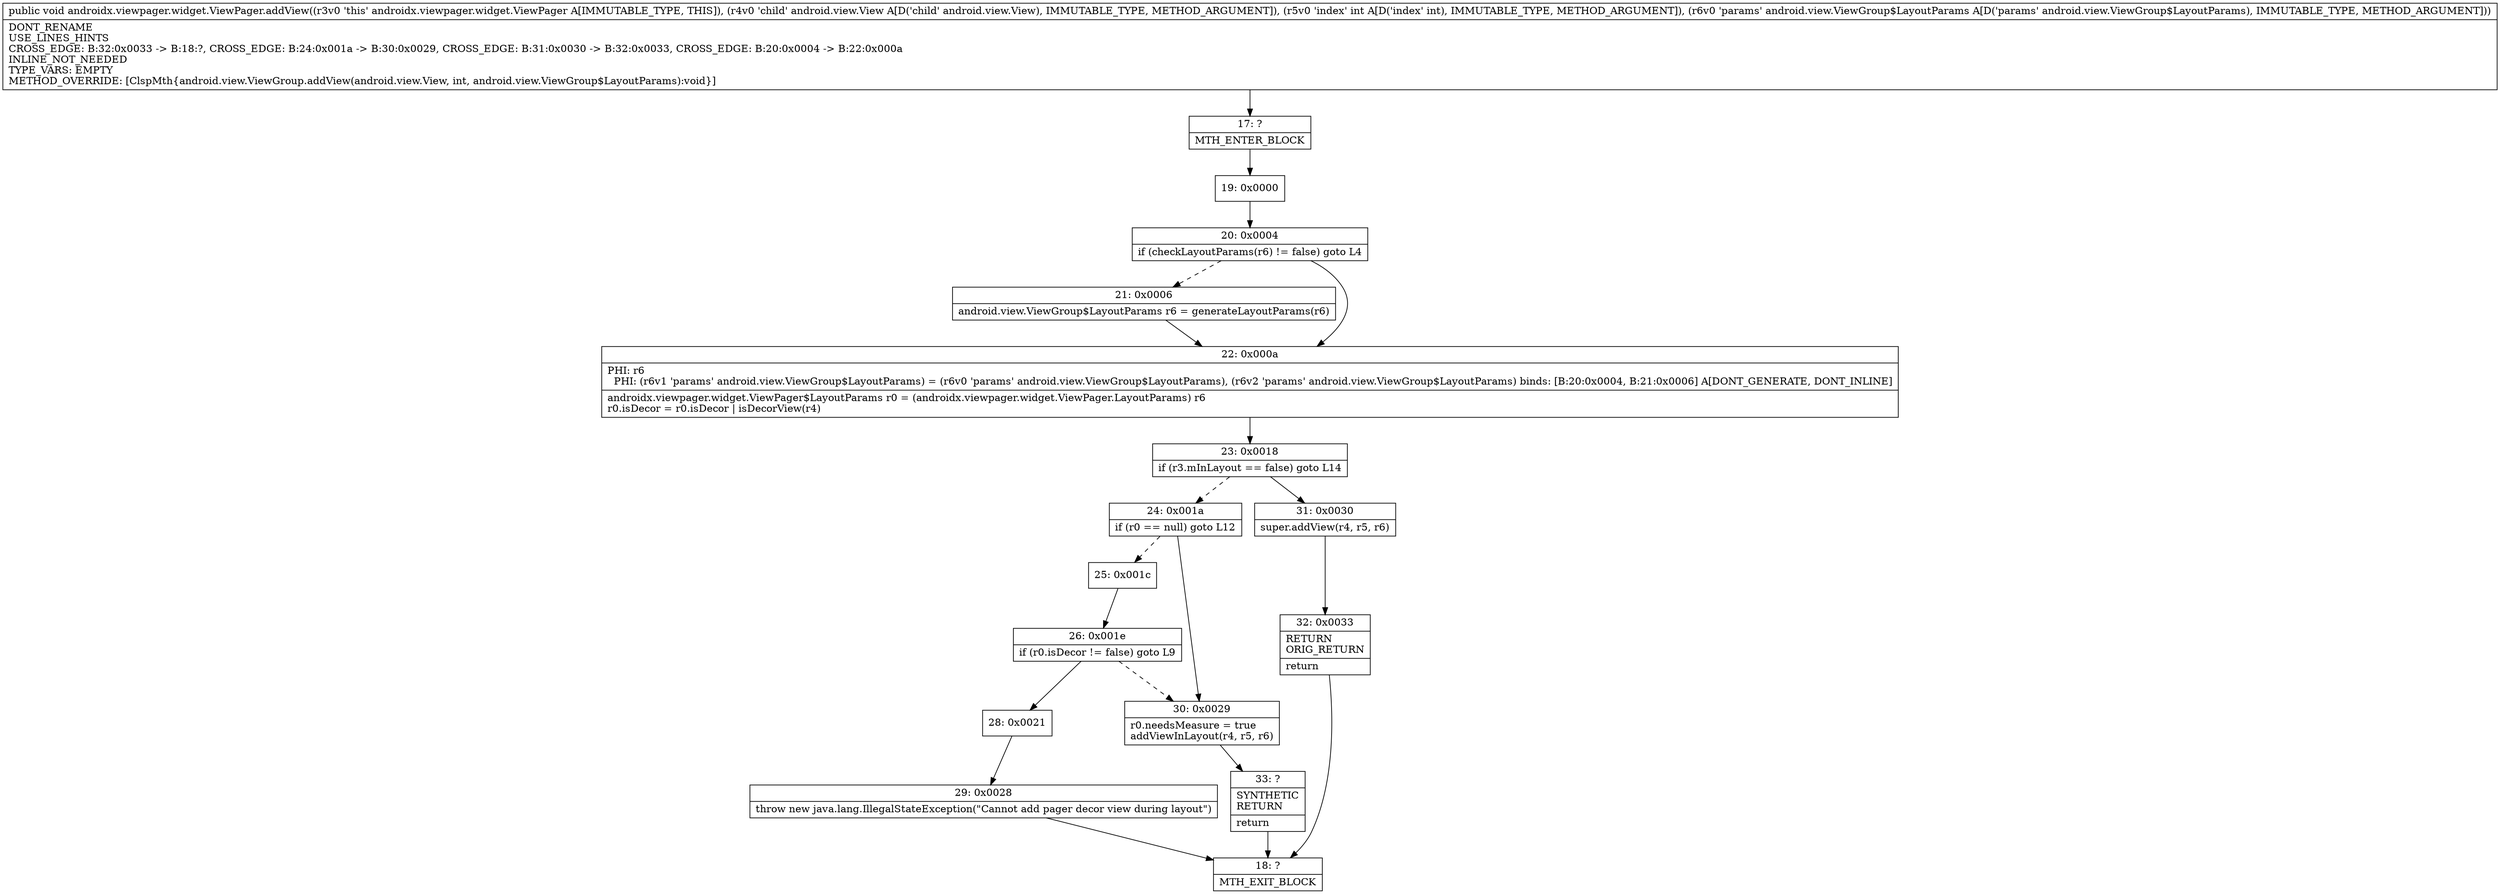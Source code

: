 digraph "CFG forandroidx.viewpager.widget.ViewPager.addView(Landroid\/view\/View;ILandroid\/view\/ViewGroup$LayoutParams;)V" {
Node_17 [shape=record,label="{17\:\ ?|MTH_ENTER_BLOCK\l}"];
Node_19 [shape=record,label="{19\:\ 0x0000}"];
Node_20 [shape=record,label="{20\:\ 0x0004|if (checkLayoutParams(r6) != false) goto L4\l}"];
Node_21 [shape=record,label="{21\:\ 0x0006|android.view.ViewGroup$LayoutParams r6 = generateLayoutParams(r6)\l}"];
Node_22 [shape=record,label="{22\:\ 0x000a|PHI: r6 \l  PHI: (r6v1 'params' android.view.ViewGroup$LayoutParams) = (r6v0 'params' android.view.ViewGroup$LayoutParams), (r6v2 'params' android.view.ViewGroup$LayoutParams) binds: [B:20:0x0004, B:21:0x0006] A[DONT_GENERATE, DONT_INLINE]\l|androidx.viewpager.widget.ViewPager$LayoutParams r0 = (androidx.viewpager.widget.ViewPager.LayoutParams) r6\lr0.isDecor = r0.isDecor \| isDecorView(r4)\l}"];
Node_23 [shape=record,label="{23\:\ 0x0018|if (r3.mInLayout == false) goto L14\l}"];
Node_24 [shape=record,label="{24\:\ 0x001a|if (r0 == null) goto L12\l}"];
Node_25 [shape=record,label="{25\:\ 0x001c}"];
Node_26 [shape=record,label="{26\:\ 0x001e|if (r0.isDecor != false) goto L9\l}"];
Node_28 [shape=record,label="{28\:\ 0x0021}"];
Node_29 [shape=record,label="{29\:\ 0x0028|throw new java.lang.IllegalStateException(\"Cannot add pager decor view during layout\")\l}"];
Node_18 [shape=record,label="{18\:\ ?|MTH_EXIT_BLOCK\l}"];
Node_30 [shape=record,label="{30\:\ 0x0029|r0.needsMeasure = true\laddViewInLayout(r4, r5, r6)\l}"];
Node_33 [shape=record,label="{33\:\ ?|SYNTHETIC\lRETURN\l|return\l}"];
Node_31 [shape=record,label="{31\:\ 0x0030|super.addView(r4, r5, r6)\l}"];
Node_32 [shape=record,label="{32\:\ 0x0033|RETURN\lORIG_RETURN\l|return\l}"];
MethodNode[shape=record,label="{public void androidx.viewpager.widget.ViewPager.addView((r3v0 'this' androidx.viewpager.widget.ViewPager A[IMMUTABLE_TYPE, THIS]), (r4v0 'child' android.view.View A[D('child' android.view.View), IMMUTABLE_TYPE, METHOD_ARGUMENT]), (r5v0 'index' int A[D('index' int), IMMUTABLE_TYPE, METHOD_ARGUMENT]), (r6v0 'params' android.view.ViewGroup$LayoutParams A[D('params' android.view.ViewGroup$LayoutParams), IMMUTABLE_TYPE, METHOD_ARGUMENT]))  | DONT_RENAME\lUSE_LINES_HINTS\lCROSS_EDGE: B:32:0x0033 \-\> B:18:?, CROSS_EDGE: B:24:0x001a \-\> B:30:0x0029, CROSS_EDGE: B:31:0x0030 \-\> B:32:0x0033, CROSS_EDGE: B:20:0x0004 \-\> B:22:0x000a\lINLINE_NOT_NEEDED\lTYPE_VARS: EMPTY\lMETHOD_OVERRIDE: [ClspMth\{android.view.ViewGroup.addView(android.view.View, int, android.view.ViewGroup$LayoutParams):void\}]\l}"];
MethodNode -> Node_17;Node_17 -> Node_19;
Node_19 -> Node_20;
Node_20 -> Node_21[style=dashed];
Node_20 -> Node_22;
Node_21 -> Node_22;
Node_22 -> Node_23;
Node_23 -> Node_24[style=dashed];
Node_23 -> Node_31;
Node_24 -> Node_25[style=dashed];
Node_24 -> Node_30;
Node_25 -> Node_26;
Node_26 -> Node_28;
Node_26 -> Node_30[style=dashed];
Node_28 -> Node_29;
Node_29 -> Node_18;
Node_30 -> Node_33;
Node_33 -> Node_18;
Node_31 -> Node_32;
Node_32 -> Node_18;
}

